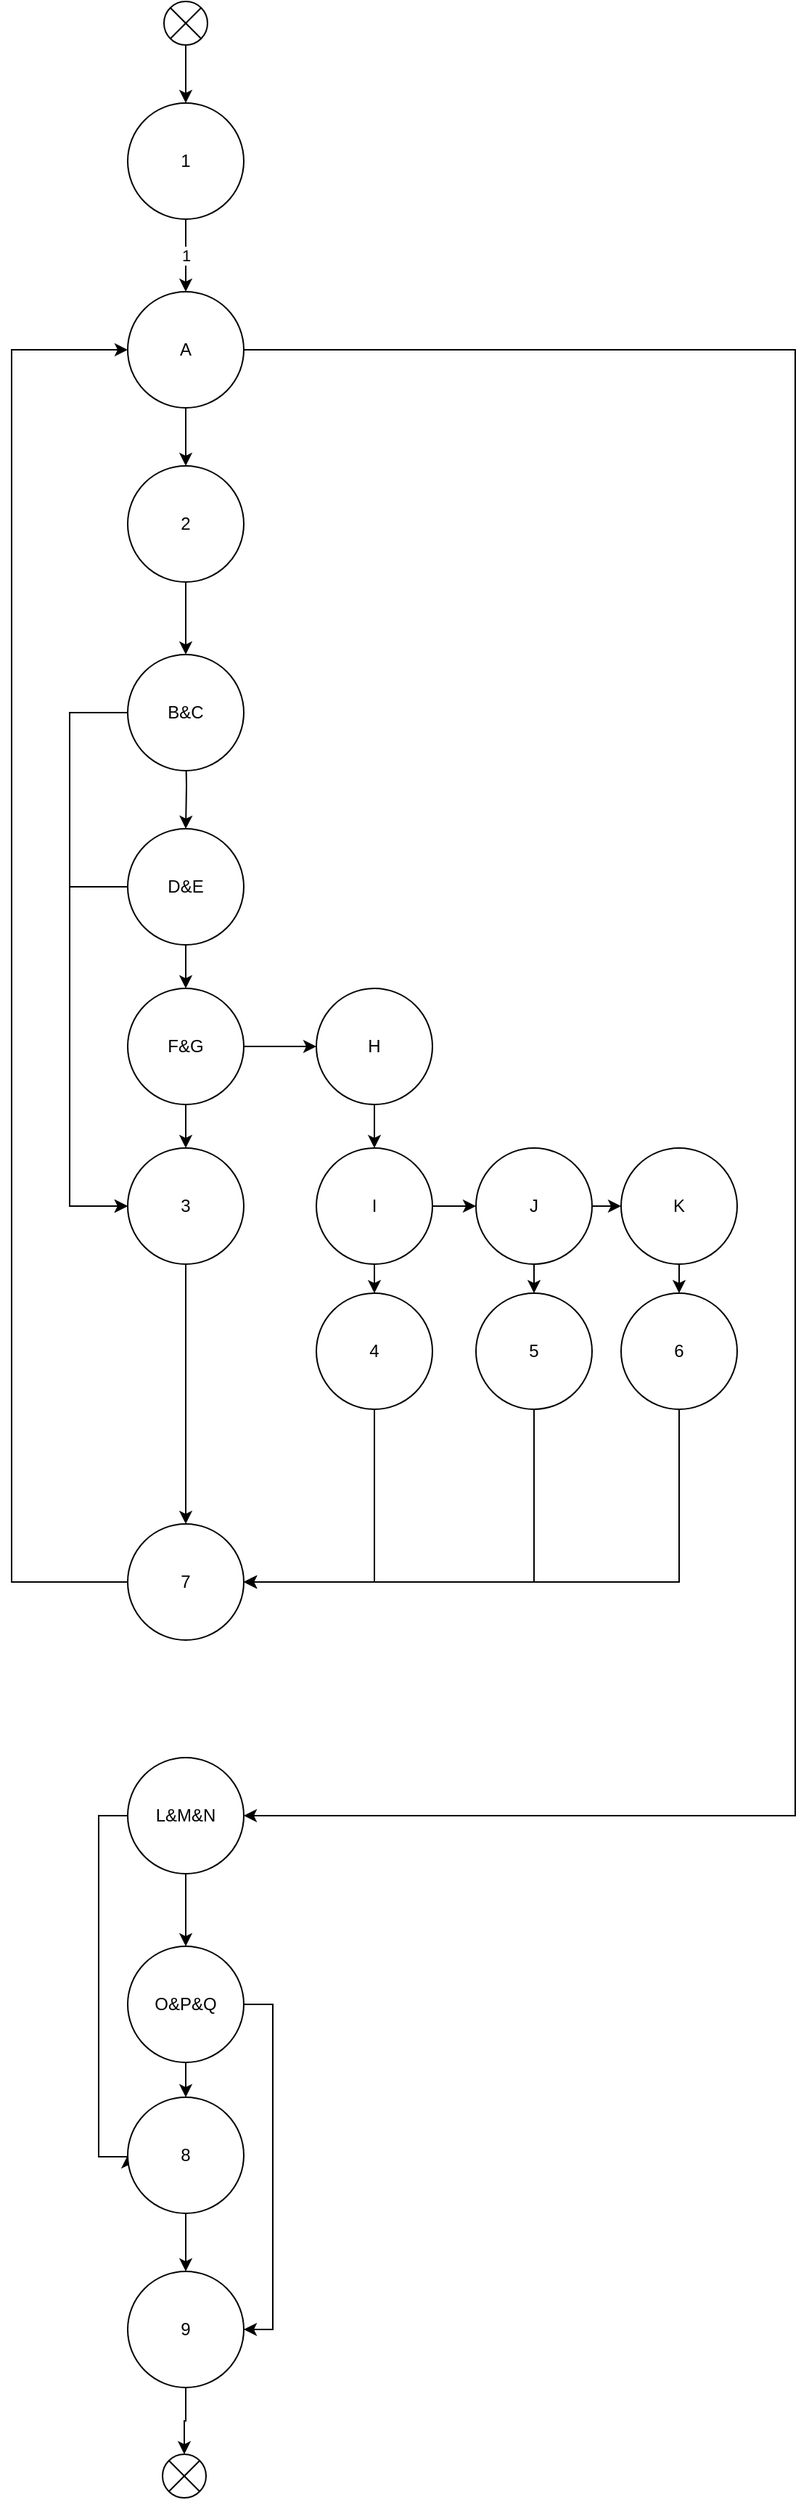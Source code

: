 <mxfile version="20.8.15" type="device"><diagram id="C5RBs43oDa-KdzZeNtuy" name="Page-1"><mxGraphModel dx="1835" dy="993" grid="1" gridSize="10" guides="1" tooltips="1" connect="1" arrows="1" fold="1" page="1" pageScale="1" pageWidth="827" pageHeight="1169" math="0" shadow="0"><root><mxCell id="WIyWlLk6GJQsqaUBKTNV-0"/><mxCell id="WIyWlLk6GJQsqaUBKTNV-1" parent="WIyWlLk6GJQsqaUBKTNV-0"/><mxCell id="fYYRf4gc7th4t8ETg6C6-2" value="1" style="edgeStyle=orthogonalEdgeStyle;rounded=0;orthogonalLoop=1;jettySize=auto;html=1;entryX=0.5;entryY=0;entryDx=0;entryDy=0;" parent="WIyWlLk6GJQsqaUBKTNV-1" source="fYYRf4gc7th4t8ETg6C6-0" target="fYYRf4gc7th4t8ETg6C6-1" edge="1"><mxGeometry relative="1" as="geometry"/></mxCell><mxCell id="fYYRf4gc7th4t8ETg6C6-0" value="1" style="ellipse;whiteSpace=wrap;html=1;aspect=fixed;" parent="WIyWlLk6GJQsqaUBKTNV-1" vertex="1"><mxGeometry x="360" y="110" width="80" height="80" as="geometry"/></mxCell><mxCell id="aqY-eyysPfmiK0xQNGvW-7" style="edgeStyle=orthogonalEdgeStyle;rounded=0;orthogonalLoop=1;jettySize=auto;html=1;entryX=0.5;entryY=0;entryDx=0;entryDy=0;" edge="1" parent="WIyWlLk6GJQsqaUBKTNV-1" source="fYYRf4gc7th4t8ETg6C6-1" target="aqY-eyysPfmiK0xQNGvW-6"><mxGeometry relative="1" as="geometry"/></mxCell><mxCell id="aqY-eyysPfmiK0xQNGvW-38" style="edgeStyle=orthogonalEdgeStyle;rounded=0;orthogonalLoop=1;jettySize=auto;html=1;exitX=1;exitY=0.5;exitDx=0;exitDy=0;entryX=1;entryY=0.5;entryDx=0;entryDy=0;" edge="1" parent="WIyWlLk6GJQsqaUBKTNV-1" source="fYYRf4gc7th4t8ETg6C6-1" target="aqY-eyysPfmiK0xQNGvW-37"><mxGeometry relative="1" as="geometry"><Array as="points"><mxPoint x="820" y="280"/><mxPoint x="820" y="1290"/></Array></mxGeometry></mxCell><mxCell id="fYYRf4gc7th4t8ETg6C6-1" value="&amp;nbsp;A&amp;nbsp;" style="ellipse;whiteSpace=wrap;html=1;aspect=fixed;" parent="WIyWlLk6GJQsqaUBKTNV-1" vertex="1"><mxGeometry x="360" y="240" width="80" height="80" as="geometry"/></mxCell><mxCell id="aqY-eyysPfmiK0xQNGvW-12" style="edgeStyle=orthogonalEdgeStyle;rounded=0;orthogonalLoop=1;jettySize=auto;html=1;entryX=0.5;entryY=0;entryDx=0;entryDy=0;" edge="1" parent="WIyWlLk6GJQsqaUBKTNV-1" target="fYYRf4gc7th4t8ETg6C6-4"><mxGeometry relative="1" as="geometry"><mxPoint x="400" y="550" as="sourcePoint"/></mxGeometry></mxCell><mxCell id="aqY-eyysPfmiK0xQNGvW-16" style="edgeStyle=orthogonalEdgeStyle;rounded=0;orthogonalLoop=1;jettySize=auto;html=1;entryX=0;entryY=0.5;entryDx=0;entryDy=0;" edge="1" parent="WIyWlLk6GJQsqaUBKTNV-1" source="fYYRf4gc7th4t8ETg6C6-3" target="aqY-eyysPfmiK0xQNGvW-5"><mxGeometry relative="1" as="geometry"><Array as="points"><mxPoint x="320" y="530"/><mxPoint x="320" y="870"/></Array></mxGeometry></mxCell><mxCell id="fYYRf4gc7th4t8ETg6C6-3" value="B&amp;amp;C" style="ellipse;whiteSpace=wrap;html=1;aspect=fixed;" parent="WIyWlLk6GJQsqaUBKTNV-1" vertex="1"><mxGeometry x="360" y="490" width="80" height="80" as="geometry"/></mxCell><mxCell id="aqY-eyysPfmiK0xQNGvW-13" style="edgeStyle=orthogonalEdgeStyle;rounded=0;orthogonalLoop=1;jettySize=auto;html=1;entryX=0.5;entryY=0;entryDx=0;entryDy=0;" edge="1" parent="WIyWlLk6GJQsqaUBKTNV-1" source="fYYRf4gc7th4t8ETg6C6-4" target="fYYRf4gc7th4t8ETg6C6-5"><mxGeometry relative="1" as="geometry"/></mxCell><mxCell id="aqY-eyysPfmiK0xQNGvW-15" style="edgeStyle=orthogonalEdgeStyle;rounded=0;orthogonalLoop=1;jettySize=auto;html=1;entryX=0;entryY=0.5;entryDx=0;entryDy=0;" edge="1" parent="WIyWlLk6GJQsqaUBKTNV-1" source="fYYRf4gc7th4t8ETg6C6-4" target="aqY-eyysPfmiK0xQNGvW-5"><mxGeometry relative="1" as="geometry"><Array as="points"><mxPoint x="320" y="650"/><mxPoint x="320" y="870"/></Array></mxGeometry></mxCell><mxCell id="fYYRf4gc7th4t8ETg6C6-4" value="D&amp;amp;E" style="ellipse;whiteSpace=wrap;html=1;aspect=fixed;" parent="WIyWlLk6GJQsqaUBKTNV-1" vertex="1"><mxGeometry x="360" y="610" width="80" height="80" as="geometry"/></mxCell><mxCell id="aqY-eyysPfmiK0xQNGvW-14" style="edgeStyle=orthogonalEdgeStyle;rounded=0;orthogonalLoop=1;jettySize=auto;html=1;" edge="1" parent="WIyWlLk6GJQsqaUBKTNV-1" source="fYYRf4gc7th4t8ETg6C6-5" target="aqY-eyysPfmiK0xQNGvW-5"><mxGeometry relative="1" as="geometry"/></mxCell><mxCell id="aqY-eyysPfmiK0xQNGvW-21" style="edgeStyle=orthogonalEdgeStyle;rounded=0;orthogonalLoop=1;jettySize=auto;html=1;entryX=0;entryY=0.5;entryDx=0;entryDy=0;" edge="1" parent="WIyWlLk6GJQsqaUBKTNV-1" source="fYYRf4gc7th4t8ETg6C6-5" target="aqY-eyysPfmiK0xQNGvW-17"><mxGeometry relative="1" as="geometry"/></mxCell><mxCell id="fYYRf4gc7th4t8ETg6C6-5" value="F&amp;amp;G" style="ellipse;whiteSpace=wrap;html=1;aspect=fixed;" parent="WIyWlLk6GJQsqaUBKTNV-1" vertex="1"><mxGeometry x="360" y="720" width="80" height="80" as="geometry"/></mxCell><mxCell id="aqY-eyysPfmiK0xQNGvW-1" style="edgeStyle=orthogonalEdgeStyle;rounded=0;orthogonalLoop=1;jettySize=auto;html=1;entryX=0.5;entryY=0;entryDx=0;entryDy=0;" edge="1" parent="WIyWlLk6GJQsqaUBKTNV-1" source="aqY-eyysPfmiK0xQNGvW-0" target="fYYRf4gc7th4t8ETg6C6-0"><mxGeometry relative="1" as="geometry"/></mxCell><mxCell id="aqY-eyysPfmiK0xQNGvW-0" value="" style="verticalLabelPosition=bottom;verticalAlign=top;html=1;shape=mxgraph.flowchart.or;" vertex="1" parent="WIyWlLk6GJQsqaUBKTNV-1"><mxGeometry x="385" y="40" width="30" height="30" as="geometry"/></mxCell><mxCell id="aqY-eyysPfmiK0xQNGvW-19" style="edgeStyle=orthogonalEdgeStyle;rounded=0;orthogonalLoop=1;jettySize=auto;html=1;" edge="1" parent="WIyWlLk6GJQsqaUBKTNV-1" source="aqY-eyysPfmiK0xQNGvW-5" target="aqY-eyysPfmiK0xQNGvW-18"><mxGeometry relative="1" as="geometry"/></mxCell><mxCell id="aqY-eyysPfmiK0xQNGvW-5" value="3" style="ellipse;whiteSpace=wrap;html=1;aspect=fixed;" vertex="1" parent="WIyWlLk6GJQsqaUBKTNV-1"><mxGeometry x="360" y="830" width="80" height="80" as="geometry"/></mxCell><mxCell id="aqY-eyysPfmiK0xQNGvW-8" style="edgeStyle=orthogonalEdgeStyle;rounded=0;orthogonalLoop=1;jettySize=auto;html=1;" edge="1" parent="WIyWlLk6GJQsqaUBKTNV-1" source="aqY-eyysPfmiK0xQNGvW-6" target="fYYRf4gc7th4t8ETg6C6-3"><mxGeometry relative="1" as="geometry"/></mxCell><mxCell id="aqY-eyysPfmiK0xQNGvW-6" value="2" style="ellipse;whiteSpace=wrap;html=1;aspect=fixed;" vertex="1" parent="WIyWlLk6GJQsqaUBKTNV-1"><mxGeometry x="360" y="360" width="80" height="80" as="geometry"/></mxCell><mxCell id="aqY-eyysPfmiK0xQNGvW-23" style="edgeStyle=orthogonalEdgeStyle;rounded=0;orthogonalLoop=1;jettySize=auto;html=1;" edge="1" parent="WIyWlLk6GJQsqaUBKTNV-1" source="aqY-eyysPfmiK0xQNGvW-17" target="aqY-eyysPfmiK0xQNGvW-22"><mxGeometry relative="1" as="geometry"/></mxCell><mxCell id="aqY-eyysPfmiK0xQNGvW-17" value="H" style="ellipse;whiteSpace=wrap;html=1;aspect=fixed;" vertex="1" parent="WIyWlLk6GJQsqaUBKTNV-1"><mxGeometry x="490" y="720" width="80" height="80" as="geometry"/></mxCell><mxCell id="aqY-eyysPfmiK0xQNGvW-20" style="edgeStyle=orthogonalEdgeStyle;rounded=0;orthogonalLoop=1;jettySize=auto;html=1;entryX=0;entryY=0.5;entryDx=0;entryDy=0;" edge="1" parent="WIyWlLk6GJQsqaUBKTNV-1" source="aqY-eyysPfmiK0xQNGvW-18" target="fYYRf4gc7th4t8ETg6C6-1"><mxGeometry relative="1" as="geometry"><Array as="points"><mxPoint x="280" y="1129"/><mxPoint x="280" y="280"/></Array></mxGeometry></mxCell><mxCell id="aqY-eyysPfmiK0xQNGvW-18" value="7" style="ellipse;whiteSpace=wrap;html=1;aspect=fixed;" vertex="1" parent="WIyWlLk6GJQsqaUBKTNV-1"><mxGeometry x="360" y="1089" width="80" height="80" as="geometry"/></mxCell><mxCell id="aqY-eyysPfmiK0xQNGvW-25" style="edgeStyle=orthogonalEdgeStyle;rounded=0;orthogonalLoop=1;jettySize=auto;html=1;exitX=0.5;exitY=1;exitDx=0;exitDy=0;entryX=0.5;entryY=0;entryDx=0;entryDy=0;" edge="1" parent="WIyWlLk6GJQsqaUBKTNV-1" source="aqY-eyysPfmiK0xQNGvW-22" target="aqY-eyysPfmiK0xQNGvW-24"><mxGeometry relative="1" as="geometry"/></mxCell><mxCell id="aqY-eyysPfmiK0xQNGvW-28" style="edgeStyle=orthogonalEdgeStyle;rounded=0;orthogonalLoop=1;jettySize=auto;html=1;entryX=0;entryY=0.5;entryDx=0;entryDy=0;" edge="1" parent="WIyWlLk6GJQsqaUBKTNV-1" source="aqY-eyysPfmiK0xQNGvW-22" target="aqY-eyysPfmiK0xQNGvW-27"><mxGeometry relative="1" as="geometry"/></mxCell><mxCell id="aqY-eyysPfmiK0xQNGvW-22" value="I" style="ellipse;whiteSpace=wrap;html=1;aspect=fixed;" vertex="1" parent="WIyWlLk6GJQsqaUBKTNV-1"><mxGeometry x="490" y="830" width="80" height="80" as="geometry"/></mxCell><mxCell id="aqY-eyysPfmiK0xQNGvW-26" style="edgeStyle=orthogonalEdgeStyle;rounded=0;orthogonalLoop=1;jettySize=auto;html=1;entryX=1;entryY=0.5;entryDx=0;entryDy=0;" edge="1" parent="WIyWlLk6GJQsqaUBKTNV-1" source="aqY-eyysPfmiK0xQNGvW-24" target="aqY-eyysPfmiK0xQNGvW-18"><mxGeometry relative="1" as="geometry"><Array as="points"><mxPoint x="530" y="1129"/></Array></mxGeometry></mxCell><mxCell id="aqY-eyysPfmiK0xQNGvW-24" value="4" style="ellipse;whiteSpace=wrap;html=1;aspect=fixed;" vertex="1" parent="WIyWlLk6GJQsqaUBKTNV-1"><mxGeometry x="490" y="930" width="80" height="80" as="geometry"/></mxCell><mxCell id="aqY-eyysPfmiK0xQNGvW-30" style="edgeStyle=orthogonalEdgeStyle;rounded=0;orthogonalLoop=1;jettySize=auto;html=1;exitX=0.5;exitY=1;exitDx=0;exitDy=0;entryX=0.5;entryY=0;entryDx=0;entryDy=0;" edge="1" parent="WIyWlLk6GJQsqaUBKTNV-1" source="aqY-eyysPfmiK0xQNGvW-27" target="aqY-eyysPfmiK0xQNGvW-29"><mxGeometry relative="1" as="geometry"/></mxCell><mxCell id="aqY-eyysPfmiK0xQNGvW-32" style="edgeStyle=orthogonalEdgeStyle;rounded=0;orthogonalLoop=1;jettySize=auto;html=1;exitX=1;exitY=0.5;exitDx=0;exitDy=0;entryX=0;entryY=0.5;entryDx=0;entryDy=0;" edge="1" parent="WIyWlLk6GJQsqaUBKTNV-1" source="aqY-eyysPfmiK0xQNGvW-27" target="aqY-eyysPfmiK0xQNGvW-31"><mxGeometry relative="1" as="geometry"/></mxCell><mxCell id="aqY-eyysPfmiK0xQNGvW-27" value="J" style="ellipse;whiteSpace=wrap;html=1;aspect=fixed;" vertex="1" parent="WIyWlLk6GJQsqaUBKTNV-1"><mxGeometry x="600" y="830" width="80" height="80" as="geometry"/></mxCell><mxCell id="aqY-eyysPfmiK0xQNGvW-35" style="edgeStyle=orthogonalEdgeStyle;rounded=0;orthogonalLoop=1;jettySize=auto;html=1;entryX=1;entryY=0.5;entryDx=0;entryDy=0;" edge="1" parent="WIyWlLk6GJQsqaUBKTNV-1" source="aqY-eyysPfmiK0xQNGvW-29" target="aqY-eyysPfmiK0xQNGvW-18"><mxGeometry relative="1" as="geometry"><Array as="points"><mxPoint x="640" y="1129"/></Array></mxGeometry></mxCell><mxCell id="aqY-eyysPfmiK0xQNGvW-29" value="5" style="ellipse;whiteSpace=wrap;html=1;aspect=fixed;" vertex="1" parent="WIyWlLk6GJQsqaUBKTNV-1"><mxGeometry x="600" y="930" width="80" height="80" as="geometry"/></mxCell><mxCell id="aqY-eyysPfmiK0xQNGvW-34" style="edgeStyle=orthogonalEdgeStyle;rounded=0;orthogonalLoop=1;jettySize=auto;html=1;exitX=0.5;exitY=1;exitDx=0;exitDy=0;entryX=0.5;entryY=0;entryDx=0;entryDy=0;" edge="1" parent="WIyWlLk6GJQsqaUBKTNV-1" source="aqY-eyysPfmiK0xQNGvW-31" target="aqY-eyysPfmiK0xQNGvW-33"><mxGeometry relative="1" as="geometry"/></mxCell><mxCell id="aqY-eyysPfmiK0xQNGvW-31" value="K" style="ellipse;whiteSpace=wrap;html=1;aspect=fixed;" vertex="1" parent="WIyWlLk6GJQsqaUBKTNV-1"><mxGeometry x="700" y="830" width="80" height="80" as="geometry"/></mxCell><mxCell id="aqY-eyysPfmiK0xQNGvW-36" style="edgeStyle=orthogonalEdgeStyle;rounded=0;orthogonalLoop=1;jettySize=auto;html=1;entryX=1;entryY=0.5;entryDx=0;entryDy=0;" edge="1" parent="WIyWlLk6GJQsqaUBKTNV-1" source="aqY-eyysPfmiK0xQNGvW-33" target="aqY-eyysPfmiK0xQNGvW-18"><mxGeometry relative="1" as="geometry"><Array as="points"><mxPoint x="740" y="1129"/></Array></mxGeometry></mxCell><mxCell id="aqY-eyysPfmiK0xQNGvW-33" value="6" style="ellipse;whiteSpace=wrap;html=1;aspect=fixed;" vertex="1" parent="WIyWlLk6GJQsqaUBKTNV-1"><mxGeometry x="700" y="930" width="80" height="80" as="geometry"/></mxCell><mxCell id="aqY-eyysPfmiK0xQNGvW-40" style="edgeStyle=orthogonalEdgeStyle;rounded=0;orthogonalLoop=1;jettySize=auto;html=1;entryX=0.5;entryY=0;entryDx=0;entryDy=0;" edge="1" parent="WIyWlLk6GJQsqaUBKTNV-1" source="aqY-eyysPfmiK0xQNGvW-37" target="aqY-eyysPfmiK0xQNGvW-39"><mxGeometry relative="1" as="geometry"/></mxCell><mxCell id="aqY-eyysPfmiK0xQNGvW-43" style="edgeStyle=orthogonalEdgeStyle;rounded=0;orthogonalLoop=1;jettySize=auto;html=1;entryX=0;entryY=0.5;entryDx=0;entryDy=0;" edge="1" parent="WIyWlLk6GJQsqaUBKTNV-1" source="aqY-eyysPfmiK0xQNGvW-37" target="aqY-eyysPfmiK0xQNGvW-41"><mxGeometry relative="1" as="geometry"><Array as="points"><mxPoint x="340" y="1290"/><mxPoint x="340" y="1525"/></Array></mxGeometry></mxCell><mxCell id="aqY-eyysPfmiK0xQNGvW-37" value="L&amp;amp;M&amp;amp;N" style="ellipse;whiteSpace=wrap;html=1;aspect=fixed;" vertex="1" parent="WIyWlLk6GJQsqaUBKTNV-1"><mxGeometry x="360" y="1250" width="80" height="80" as="geometry"/></mxCell><mxCell id="aqY-eyysPfmiK0xQNGvW-42" style="edgeStyle=orthogonalEdgeStyle;rounded=0;orthogonalLoop=1;jettySize=auto;html=1;exitX=0.5;exitY=1;exitDx=0;exitDy=0;entryX=0.5;entryY=0;entryDx=0;entryDy=0;" edge="1" parent="WIyWlLk6GJQsqaUBKTNV-1" source="aqY-eyysPfmiK0xQNGvW-39" target="aqY-eyysPfmiK0xQNGvW-41"><mxGeometry relative="1" as="geometry"/></mxCell><mxCell id="aqY-eyysPfmiK0xQNGvW-47" style="edgeStyle=orthogonalEdgeStyle;rounded=0;orthogonalLoop=1;jettySize=auto;html=1;entryX=1;entryY=0.5;entryDx=0;entryDy=0;" edge="1" parent="WIyWlLk6GJQsqaUBKTNV-1" source="aqY-eyysPfmiK0xQNGvW-39" target="aqY-eyysPfmiK0xQNGvW-44"><mxGeometry relative="1" as="geometry"><Array as="points"><mxPoint x="460" y="1420"/><mxPoint x="460" y="1644"/></Array></mxGeometry></mxCell><mxCell id="aqY-eyysPfmiK0xQNGvW-39" value="O&amp;amp;P&amp;amp;Q" style="ellipse;whiteSpace=wrap;html=1;aspect=fixed;" vertex="1" parent="WIyWlLk6GJQsqaUBKTNV-1"><mxGeometry x="360" y="1380" width="80" height="80" as="geometry"/></mxCell><mxCell id="aqY-eyysPfmiK0xQNGvW-45" style="edgeStyle=orthogonalEdgeStyle;rounded=0;orthogonalLoop=1;jettySize=auto;html=1;entryX=0.5;entryY=0;entryDx=0;entryDy=0;" edge="1" parent="WIyWlLk6GJQsqaUBKTNV-1" source="aqY-eyysPfmiK0xQNGvW-41" target="aqY-eyysPfmiK0xQNGvW-44"><mxGeometry relative="1" as="geometry"/></mxCell><mxCell id="aqY-eyysPfmiK0xQNGvW-41" value="8" style="ellipse;whiteSpace=wrap;html=1;aspect=fixed;" vertex="1" parent="WIyWlLk6GJQsqaUBKTNV-1"><mxGeometry x="360" y="1484" width="80" height="80" as="geometry"/></mxCell><mxCell id="aqY-eyysPfmiK0xQNGvW-50" style="edgeStyle=orthogonalEdgeStyle;rounded=0;orthogonalLoop=1;jettySize=auto;html=1;entryX=0.5;entryY=0;entryDx=0;entryDy=0;entryPerimeter=0;" edge="1" parent="WIyWlLk6GJQsqaUBKTNV-1" source="aqY-eyysPfmiK0xQNGvW-44" target="aqY-eyysPfmiK0xQNGvW-48"><mxGeometry relative="1" as="geometry"/></mxCell><mxCell id="aqY-eyysPfmiK0xQNGvW-44" value="9" style="ellipse;whiteSpace=wrap;html=1;aspect=fixed;" vertex="1" parent="WIyWlLk6GJQsqaUBKTNV-1"><mxGeometry x="360" y="1604" width="80" height="80" as="geometry"/></mxCell><mxCell id="aqY-eyysPfmiK0xQNGvW-48" value="" style="verticalLabelPosition=bottom;verticalAlign=top;html=1;shape=mxgraph.flowchart.or;" vertex="1" parent="WIyWlLk6GJQsqaUBKTNV-1"><mxGeometry x="384" y="1730" width="30" height="30" as="geometry"/></mxCell></root></mxGraphModel></diagram></mxfile>